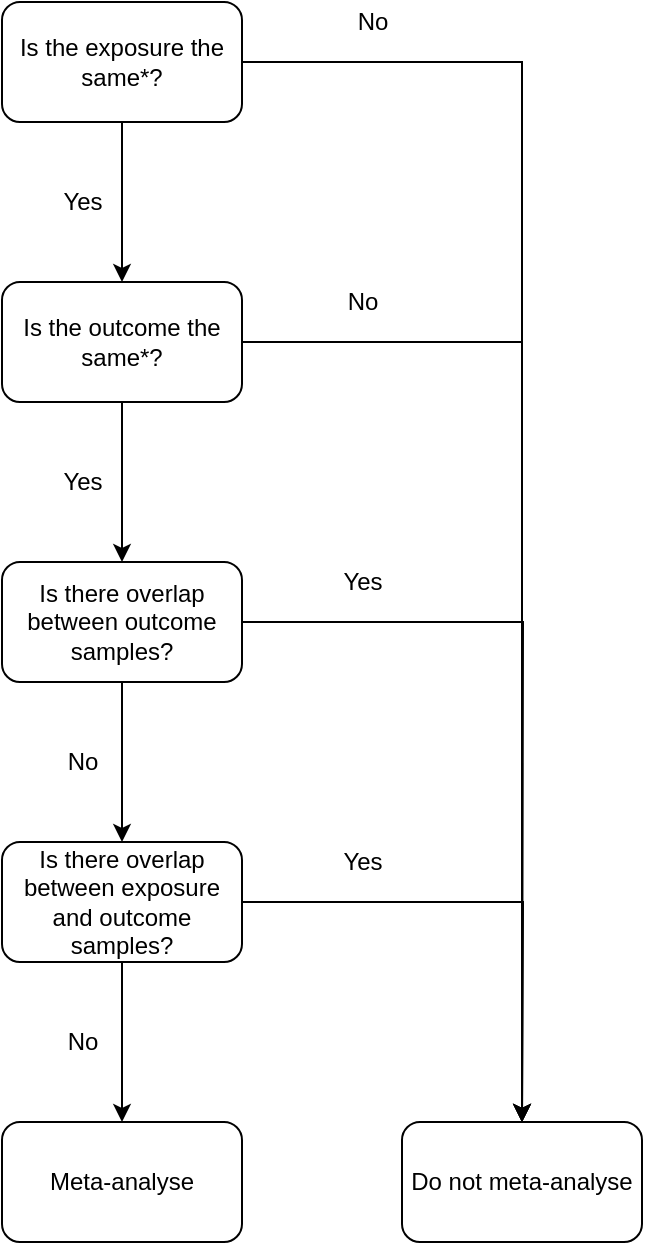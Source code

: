 <mxfile version="15.4.0" type="device"><diagram id="QUvHlraxj0VgyUeiz8Ag" name="Page-1"><mxGraphModel dx="1106" dy="997" grid="1" gridSize="10" guides="1" tooltips="1" connect="1" arrows="1" fold="1" page="1" pageScale="1" pageWidth="827" pageHeight="1169" math="0" shadow="0"><root><mxCell id="0"/><mxCell id="1" parent="0"/><mxCell id="D-t8Yghgc5scUTiA3lGb-7" value="" style="edgeStyle=orthogonalEdgeStyle;rounded=0;orthogonalLoop=1;jettySize=auto;html=1;entryX=0.5;entryY=0;entryDx=0;entryDy=0;" parent="1" source="D-t8Yghgc5scUTiA3lGb-1" target="D-t8Yghgc5scUTiA3lGb-51" edge="1"><mxGeometry relative="1" as="geometry"><mxPoint x="620" y="880" as="targetPoint"/><Array as="points"><mxPoint x="620" y="70"/></Array></mxGeometry></mxCell><mxCell id="D-t8Yghgc5scUTiA3lGb-9" value="" style="edgeStyle=orthogonalEdgeStyle;rounded=0;orthogonalLoop=1;jettySize=auto;html=1;" parent="1" source="D-t8Yghgc5scUTiA3lGb-1" target="D-t8Yghgc5scUTiA3lGb-8" edge="1"><mxGeometry relative="1" as="geometry"/></mxCell><mxCell id="D-t8Yghgc5scUTiA3lGb-1" value="Is the exposure the same*?" style="rounded=1;whiteSpace=wrap;html=1;" parent="1" vertex="1"><mxGeometry x="360" y="40" width="120" height="60" as="geometry"/></mxCell><mxCell id="D-t8Yghgc5scUTiA3lGb-11" value="" style="edgeStyle=orthogonalEdgeStyle;rounded=0;orthogonalLoop=1;jettySize=auto;html=1;" parent="1" source="D-t8Yghgc5scUTiA3lGb-8" edge="1"><mxGeometry relative="1" as="geometry"><mxPoint x="420" y="320" as="targetPoint"/></mxGeometry></mxCell><mxCell id="D-t8Yghgc5scUTiA3lGb-40" value="" style="edgeStyle=orthogonalEdgeStyle;rounded=0;orthogonalLoop=1;jettySize=auto;html=1;entryX=0.5;entryY=0;entryDx=0;entryDy=0;" parent="1" source="D-t8Yghgc5scUTiA3lGb-8" target="D-t8Yghgc5scUTiA3lGb-51" edge="1"><mxGeometry relative="1" as="geometry"><mxPoint x="620" y="880" as="targetPoint"/></mxGeometry></mxCell><mxCell id="D-t8Yghgc5scUTiA3lGb-8" value="Is the outcome the same*?" style="rounded=1;whiteSpace=wrap;html=1;" parent="1" vertex="1"><mxGeometry x="360" y="180" width="120" height="60" as="geometry"/></mxCell><mxCell id="D-t8Yghgc5scUTiA3lGb-15" value="" style="edgeStyle=orthogonalEdgeStyle;rounded=0;orthogonalLoop=1;jettySize=auto;html=1;" parent="1" source="D-t8Yghgc5scUTiA3lGb-12" target="D-t8Yghgc5scUTiA3lGb-14" edge="1"><mxGeometry relative="1" as="geometry"/></mxCell><mxCell id="D-t8Yghgc5scUTiA3lGb-36" value="" style="edgeStyle=orthogonalEdgeStyle;rounded=0;orthogonalLoop=1;jettySize=auto;html=1;" parent="1" source="D-t8Yghgc5scUTiA3lGb-12" edge="1"><mxGeometry relative="1" as="geometry"><mxPoint x="620" y="600" as="targetPoint"/></mxGeometry></mxCell><mxCell id="D-t8Yghgc5scUTiA3lGb-12" value="Is there overlap between outcome samples?" style="rounded=1;whiteSpace=wrap;html=1;" parent="1" vertex="1"><mxGeometry x="360" y="320" width="120" height="60" as="geometry"/></mxCell><mxCell id="D-t8Yghgc5scUTiA3lGb-17" value="" style="edgeStyle=orthogonalEdgeStyle;rounded=0;orthogonalLoop=1;jettySize=auto;html=1;" parent="1" source="D-t8Yghgc5scUTiA3lGb-14" target="D-t8Yghgc5scUTiA3lGb-16" edge="1"><mxGeometry relative="1" as="geometry"/></mxCell><mxCell id="D-t8Yghgc5scUTiA3lGb-34" value="" style="edgeStyle=orthogonalEdgeStyle;rounded=0;orthogonalLoop=1;jettySize=auto;html=1;" parent="1" source="D-t8Yghgc5scUTiA3lGb-14" edge="1"><mxGeometry relative="1" as="geometry"><mxPoint x="620" y="600" as="targetPoint"/></mxGeometry></mxCell><mxCell id="D-t8Yghgc5scUTiA3lGb-14" value="Is there overlap between exposure and outcome samples?" style="rounded=1;whiteSpace=wrap;html=1;" parent="1" vertex="1"><mxGeometry x="360" y="460" width="120" height="60" as="geometry"/></mxCell><mxCell id="D-t8Yghgc5scUTiA3lGb-16" value="Meta-analyse" style="rounded=1;whiteSpace=wrap;html=1;" parent="1" vertex="1"><mxGeometry x="360" y="600" width="120" height="60" as="geometry"/></mxCell><mxCell id="D-t8Yghgc5scUTiA3lGb-24" value="Yes" style="text;html=1;align=center;verticalAlign=middle;resizable=0;points=[];autosize=1;" parent="1" vertex="1"><mxGeometry x="380" y="130" width="40" height="20" as="geometry"/></mxCell><mxCell id="D-t8Yghgc5scUTiA3lGb-25" value="Yes" style="text;html=1;align=center;verticalAlign=middle;resizable=0;points=[];autosize=1;" parent="1" vertex="1"><mxGeometry x="380" y="270" width="40" height="20" as="geometry"/></mxCell><mxCell id="D-t8Yghgc5scUTiA3lGb-26" value="No" style="text;html=1;align=center;verticalAlign=middle;resizable=0;points=[];autosize=1;" parent="1" vertex="1"><mxGeometry x="385" y="410" width="30" height="20" as="geometry"/></mxCell><mxCell id="D-t8Yghgc5scUTiA3lGb-29" value="No" style="text;html=1;align=center;verticalAlign=middle;resizable=0;points=[];autosize=1;" parent="1" vertex="1"><mxGeometry x="385" y="550" width="30" height="20" as="geometry"/></mxCell><mxCell id="D-t8Yghgc5scUTiA3lGb-42" value="Yes" style="text;html=1;align=center;verticalAlign=middle;resizable=0;points=[];autosize=1;" parent="1" vertex="1"><mxGeometry x="520" y="460" width="40" height="20" as="geometry"/></mxCell><mxCell id="D-t8Yghgc5scUTiA3lGb-43" value="Yes" style="text;html=1;align=center;verticalAlign=middle;resizable=0;points=[];autosize=1;" parent="1" vertex="1"><mxGeometry x="520" y="320" width="40" height="20" as="geometry"/></mxCell><mxCell id="D-t8Yghgc5scUTiA3lGb-45" value="No" style="text;html=1;align=center;verticalAlign=middle;resizable=0;points=[];autosize=1;" parent="1" vertex="1"><mxGeometry x="525" y="180" width="30" height="20" as="geometry"/></mxCell><mxCell id="D-t8Yghgc5scUTiA3lGb-46" value="No" style="text;html=1;align=center;verticalAlign=middle;resizable=0;points=[];autosize=1;" parent="1" vertex="1"><mxGeometry x="530" y="40" width="30" height="20" as="geometry"/></mxCell><mxCell id="D-t8Yghgc5scUTiA3lGb-51" value="Do not meta-analyse" style="rounded=1;whiteSpace=wrap;html=1;" parent="1" vertex="1"><mxGeometry x="560" y="600" width="120" height="60" as="geometry"/></mxCell></root></mxGraphModel></diagram></mxfile>